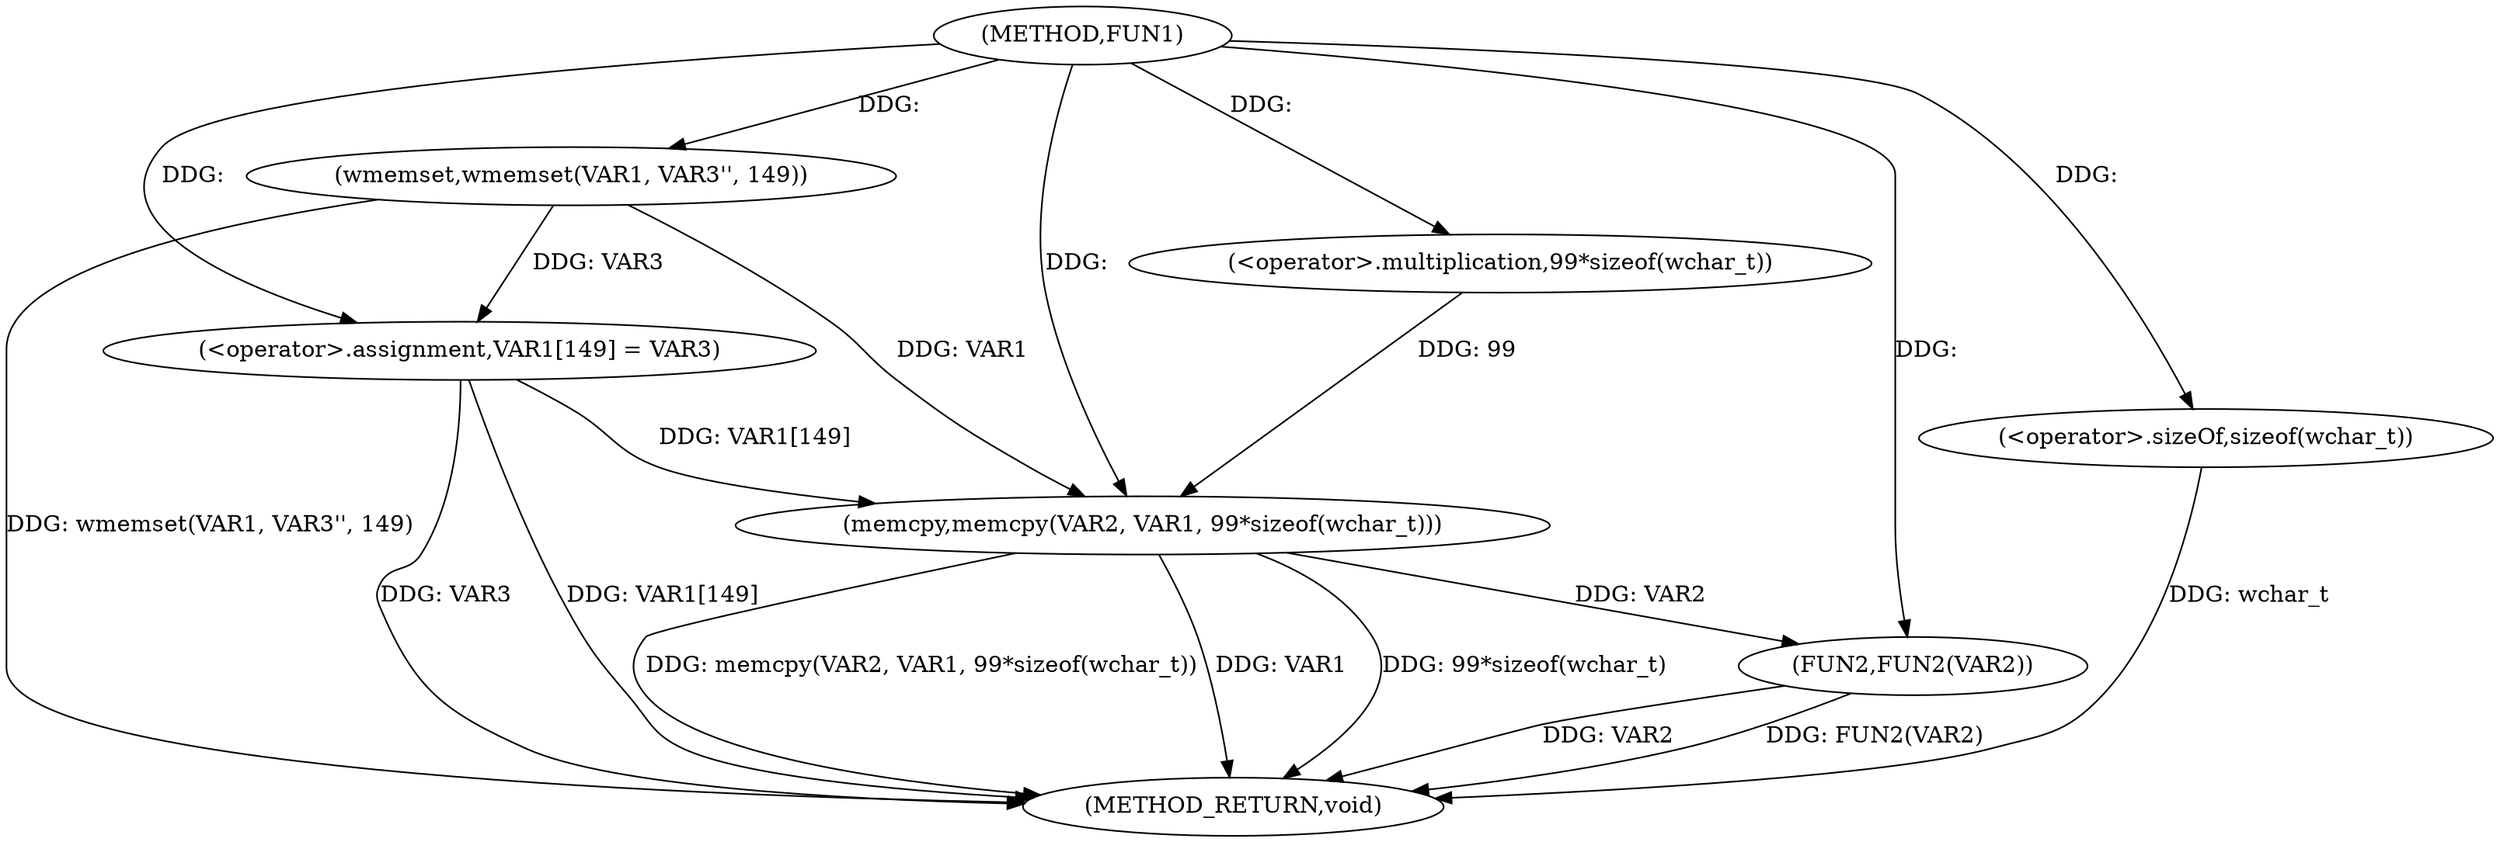 digraph FUN1 {  
"1000100" [label = "(METHOD,FUN1)" ]
"1000123" [label = "(METHOD_RETURN,void)" ]
"1000105" [label = "(wmemset,wmemset(VAR1, VAR3'', 149))" ]
"1000109" [label = "(<operator>.assignment,VAR1[149] = VAR3)" ]
"1000114" [label = "(memcpy,memcpy(VAR2, VAR1, 99*sizeof(wchar_t)))" ]
"1000117" [label = "(<operator>.multiplication,99*sizeof(wchar_t))" ]
"1000119" [label = "(<operator>.sizeOf,sizeof(wchar_t))" ]
"1000121" [label = "(FUN2,FUN2(VAR2))" ]
  "1000114" -> "1000123"  [ label = "DDG: 99*sizeof(wchar_t)"] 
  "1000105" -> "1000123"  [ label = "DDG: wmemset(VAR1, VAR3'', 149)"] 
  "1000114" -> "1000123"  [ label = "DDG: memcpy(VAR2, VAR1, 99*sizeof(wchar_t))"] 
  "1000121" -> "1000123"  [ label = "DDG: FUN2(VAR2)"] 
  "1000121" -> "1000123"  [ label = "DDG: VAR2"] 
  "1000114" -> "1000123"  [ label = "DDG: VAR1"] 
  "1000109" -> "1000123"  [ label = "DDG: VAR3"] 
  "1000109" -> "1000123"  [ label = "DDG: VAR1[149]"] 
  "1000119" -> "1000123"  [ label = "DDG: wchar_t"] 
  "1000100" -> "1000105"  [ label = "DDG: "] 
  "1000105" -> "1000109"  [ label = "DDG: VAR3"] 
  "1000100" -> "1000109"  [ label = "DDG: "] 
  "1000100" -> "1000114"  [ label = "DDG: "] 
  "1000109" -> "1000114"  [ label = "DDG: VAR1[149]"] 
  "1000105" -> "1000114"  [ label = "DDG: VAR1"] 
  "1000117" -> "1000114"  [ label = "DDG: 99"] 
  "1000100" -> "1000117"  [ label = "DDG: "] 
  "1000100" -> "1000119"  [ label = "DDG: "] 
  "1000114" -> "1000121"  [ label = "DDG: VAR2"] 
  "1000100" -> "1000121"  [ label = "DDG: "] 
}
